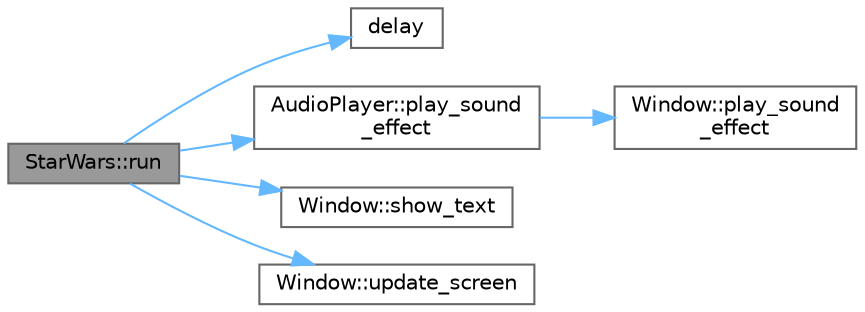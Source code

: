 digraph "StarWars::run"
{
 // LATEX_PDF_SIZE
  bgcolor="transparent";
  edge [fontname=Helvetica,fontsize=10,labelfontname=Helvetica,labelfontsize=10];
  node [fontname=Helvetica,fontsize=10,shape=box,height=0.2,width=0.4];
  rankdir="LR";
  Node1 [id="Node000001",label="StarWars::run",height=0.2,width=0.4,color="gray40", fillcolor="grey60", style="filled", fontcolor="black",tooltip=" "];
  Node1 -> Node2 [id="edge1_Node000001_Node000002",color="steelblue1",style="solid",tooltip=" "];
  Node2 [id="Node000002",label="delay",height=0.2,width=0.4,color="grey40", fillcolor="white", style="filled",URL="$rsdl_8cpp.html#a0f43e68ebc7a2299b3d47d3852459d01",tooltip=" "];
  Node1 -> Node3 [id="edge2_Node000001_Node000003",color="steelblue1",style="solid",tooltip=" "];
  Node3 [id="Node000003",label="AudioPlayer::play_sound\l_effect",height=0.2,width=0.4,color="grey40", fillcolor="white", style="filled",URL="$class_audio_player.html#a11afae6709c3a2cb65d436a11cfd181c",tooltip=" "];
  Node3 -> Node4 [id="edge3_Node000003_Node000004",color="steelblue1",style="solid",tooltip=" "];
  Node4 [id="Node000004",label="Window::play_sound\l_effect",height=0.2,width=0.4,color="grey40", fillcolor="white", style="filled",URL="$class_window.html#a5792989bd907764fbd6756c89fad25f9",tooltip=" "];
  Node1 -> Node5 [id="edge4_Node000001_Node000005",color="steelblue1",style="solid",tooltip=" "];
  Node5 [id="Node000005",label="Window::show_text",height=0.2,width=0.4,color="grey40", fillcolor="white", style="filled",URL="$class_window.html#a4a2713437d89d7524adc5966e330718e",tooltip=" "];
  Node1 -> Node6 [id="edge5_Node000001_Node000006",color="steelblue1",style="solid",tooltip=" "];
  Node6 [id="Node000006",label="Window::update_screen",height=0.2,width=0.4,color="grey40", fillcolor="white", style="filled",URL="$class_window.html#a5623eacbfc5527a65ff95cc6a499aedd",tooltip=" "];
}
